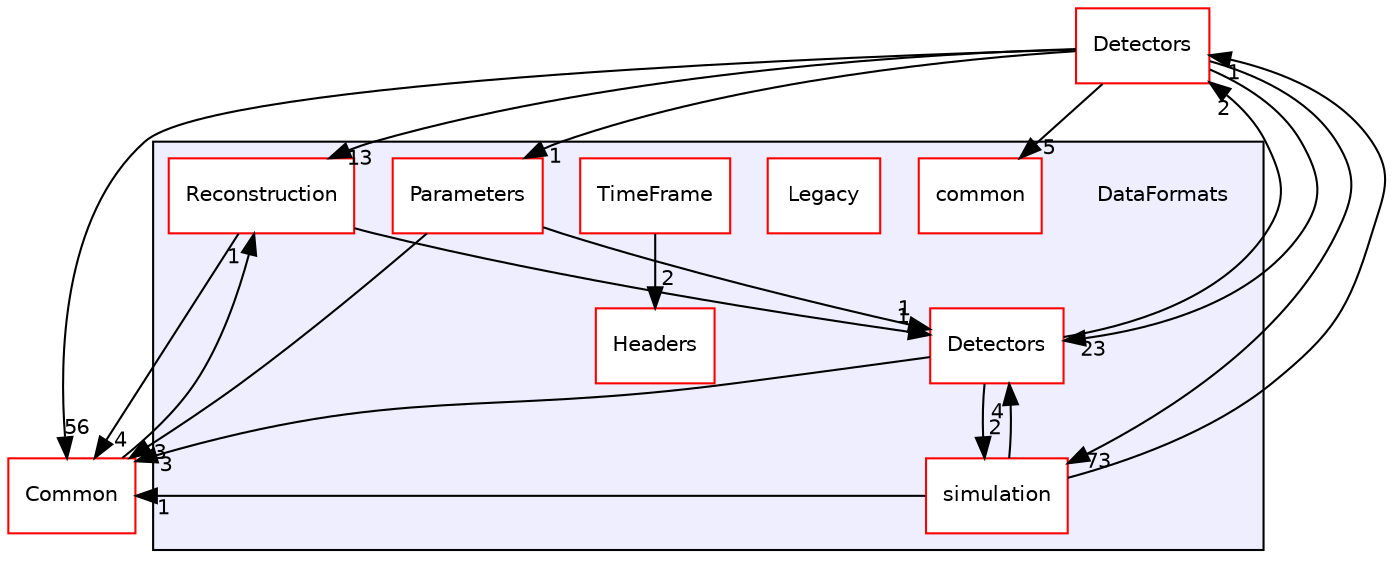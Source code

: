 digraph "/home/travis/build/AliceO2Group/AliceO2/DataFormats" {
  bgcolor=transparent;
  compound=true
  node [ fontsize="10", fontname="Helvetica"];
  edge [ labelfontsize="10", labelfontname="Helvetica"];
  subgraph clusterdir_2171f7ec022c5423887b07c69b2f5b48 {
    graph [ bgcolor="#eeeeff", pencolor="black", label="" URL="dir_2171f7ec022c5423887b07c69b2f5b48.html"];
    dir_2171f7ec022c5423887b07c69b2f5b48 [shape=plaintext label="DataFormats"];
    dir_7924ba4398ae4560cd37376e44666c6d [shape=box label="common" color="red" fillcolor="white" style="filled" URL="dir_7924ba4398ae4560cd37376e44666c6d.html"];
    dir_2801adc79bf3c286b1b479858d2cade4 [shape=box label="Detectors" color="red" fillcolor="white" style="filled" URL="dir_2801adc79bf3c286b1b479858d2cade4.html"];
    dir_183e7c4434404fe9096e1bd8673e1fcf [shape=box label="Headers" color="red" fillcolor="white" style="filled" URL="dir_183e7c4434404fe9096e1bd8673e1fcf.html"];
    dir_dfa95816b29f32ea9733fcc47ad2b363 [shape=box label="Legacy" color="red" fillcolor="white" style="filled" URL="dir_dfa95816b29f32ea9733fcc47ad2b363.html"];
    dir_d462256f2f72f303235b8fb5b5a9f479 [shape=box label="Parameters" color="red" fillcolor="white" style="filled" URL="dir_d462256f2f72f303235b8fb5b5a9f479.html"];
    dir_d269712cc31e133b892a3b3f6424741a [shape=box label="Reconstruction" color="red" fillcolor="white" style="filled" URL="dir_d269712cc31e133b892a3b3f6424741a.html"];
    dir_047746f9f311f49446db9474b7431d0d [shape=box label="simulation" color="red" fillcolor="white" style="filled" URL="dir_047746f9f311f49446db9474b7431d0d.html"];
    dir_938f0f489a9afdd9521c88acbea7d897 [shape=box label="TimeFrame" color="red" fillcolor="white" style="filled" URL="dir_938f0f489a9afdd9521c88acbea7d897.html"];
  }
  dir_4ab6b4cc6a7edbff49100e9123df213f [shape=box label="Common" color="red" URL="dir_4ab6b4cc6a7edbff49100e9123df213f.html"];
  dir_051dca18e802f8e9474f2e30d29c04e0 [shape=box label="Detectors" color="red" URL="dir_051dca18e802f8e9474f2e30d29c04e0.html"];
  dir_d269712cc31e133b892a3b3f6424741a->dir_4ab6b4cc6a7edbff49100e9123df213f [headlabel="4", labeldistance=1.5 headhref="dir_000073_000016.html"];
  dir_d269712cc31e133b892a3b3f6424741a->dir_2801adc79bf3c286b1b479858d2cade4 [headlabel="1", labeldistance=1.5 headhref="dir_000073_000053.html"];
  dir_4ab6b4cc6a7edbff49100e9123df213f->dir_d269712cc31e133b892a3b3f6424741a [headlabel="1", labeldistance=1.5 headhref="dir_000016_000073.html"];
  dir_2801adc79bf3c286b1b479858d2cade4->dir_4ab6b4cc6a7edbff49100e9123df213f [headlabel="3", labeldistance=1.5 headhref="dir_000053_000016.html"];
  dir_2801adc79bf3c286b1b479858d2cade4->dir_051dca18e802f8e9474f2e30d29c04e0 [headlabel="2", labeldistance=1.5 headhref="dir_000053_000076.html"];
  dir_2801adc79bf3c286b1b479858d2cade4->dir_047746f9f311f49446db9474b7431d0d [headlabel="2", labeldistance=1.5 headhref="dir_000053_000089.html"];
  dir_051dca18e802f8e9474f2e30d29c04e0->dir_d269712cc31e133b892a3b3f6424741a [headlabel="13", labeldistance=1.5 headhref="dir_000076_000073.html"];
  dir_051dca18e802f8e9474f2e30d29c04e0->dir_4ab6b4cc6a7edbff49100e9123df213f [headlabel="56", labeldistance=1.5 headhref="dir_000076_000016.html"];
  dir_051dca18e802f8e9474f2e30d29c04e0->dir_2801adc79bf3c286b1b479858d2cade4 [headlabel="23", labeldistance=1.5 headhref="dir_000076_000053.html"];
  dir_051dca18e802f8e9474f2e30d29c04e0->dir_047746f9f311f49446db9474b7431d0d [headlabel="73", labeldistance=1.5 headhref="dir_000076_000089.html"];
  dir_051dca18e802f8e9474f2e30d29c04e0->dir_d462256f2f72f303235b8fb5b5a9f479 [headlabel="1", labeldistance=1.5 headhref="dir_000076_000069.html"];
  dir_051dca18e802f8e9474f2e30d29c04e0->dir_7924ba4398ae4560cd37376e44666c6d [headlabel="5", labeldistance=1.5 headhref="dir_000076_000044.html"];
  dir_047746f9f311f49446db9474b7431d0d->dir_4ab6b4cc6a7edbff49100e9123df213f [headlabel="1", labeldistance=1.5 headhref="dir_000089_000016.html"];
  dir_047746f9f311f49446db9474b7431d0d->dir_2801adc79bf3c286b1b479858d2cade4 [headlabel="4", labeldistance=1.5 headhref="dir_000089_000053.html"];
  dir_047746f9f311f49446db9474b7431d0d->dir_051dca18e802f8e9474f2e30d29c04e0 [headlabel="1", labeldistance=1.5 headhref="dir_000089_000076.html"];
  dir_d462256f2f72f303235b8fb5b5a9f479->dir_4ab6b4cc6a7edbff49100e9123df213f [headlabel="3", labeldistance=1.5 headhref="dir_000069_000016.html"];
  dir_d462256f2f72f303235b8fb5b5a9f479->dir_2801adc79bf3c286b1b479858d2cade4 [headlabel="1", labeldistance=1.5 headhref="dir_000069_000053.html"];
  dir_938f0f489a9afdd9521c88acbea7d897->dir_183e7c4434404fe9096e1bd8673e1fcf [headlabel="2", labeldistance=1.5 headhref="dir_000094_000047.html"];
}
